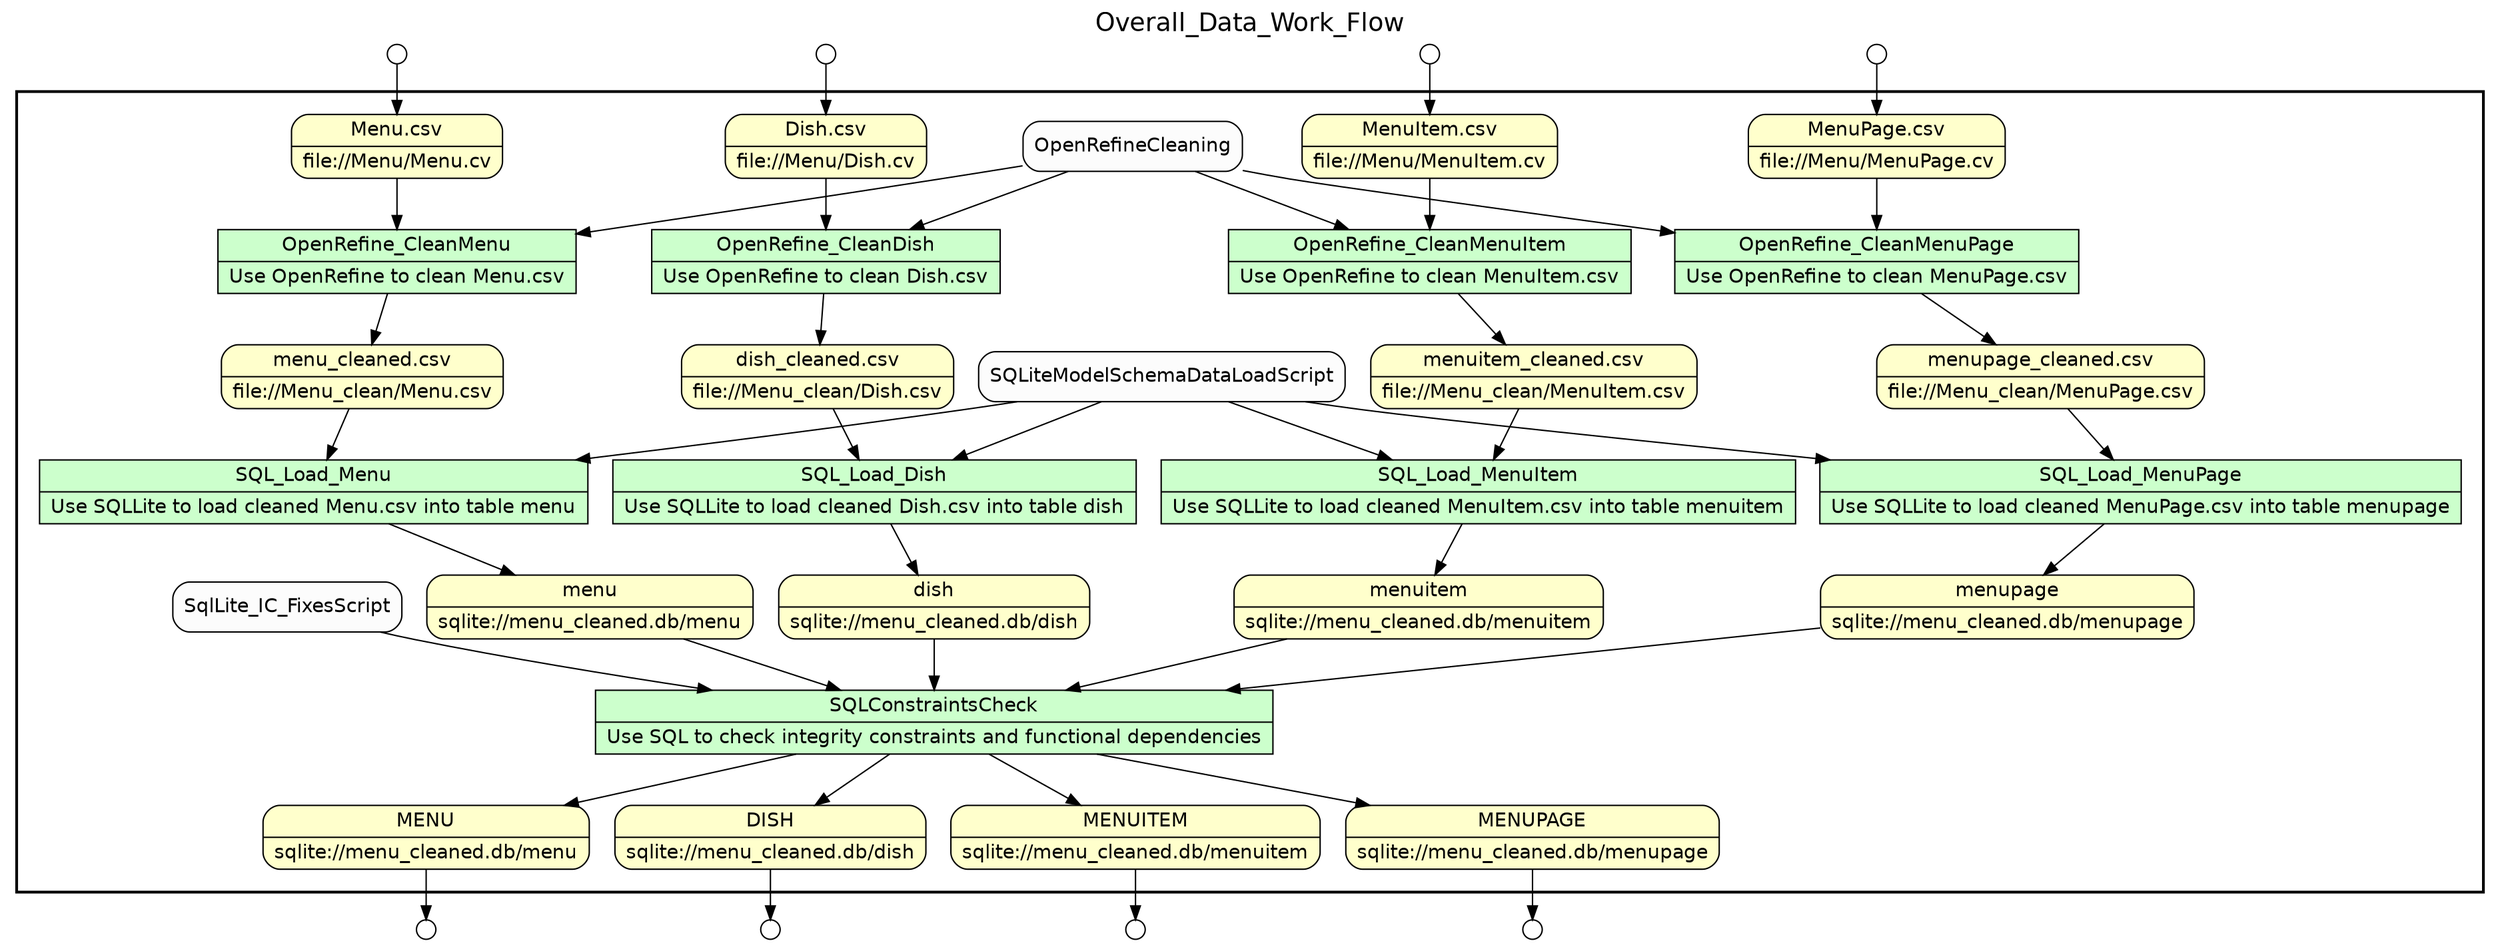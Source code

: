 
/* Start of top-level graph */
digraph Workflow {
rankdir=TB

/* Title for graph */
fontname=Helvetica; fontsize=18; labelloc=t
label=Overall_Data_Work_Flow

/* Start of double cluster for drawing box around nodes in workflow */
subgraph cluster_workflow_box_outer { label=""; color=black; penwidth=2
subgraph cluster_workflow_box_inner { label=""; penwidth=0

/* Style for nodes representing atomic programs in workflow */
node[shape=box style=filled fillcolor="#CCFFCC" peripheries=1 fontname=Helvetica]

/* Nodes representing atomic programs in workflow */
OpenRefine_CleanMenu [shape=record rankdir=LR label="{<f0> OpenRefine_CleanMenu |<f1> Use OpenRefine to clean Menu.csv}"];
OpenRefine_CleanDish [shape=record rankdir=LR label="{<f0> OpenRefine_CleanDish |<f1> Use OpenRefine to clean Dish.csv}"];
OpenRefine_CleanMenuItem [shape=record rankdir=LR label="{<f0> OpenRefine_CleanMenuItem |<f1> Use OpenRefine to clean MenuItem.csv}"];
OpenRefine_CleanMenuPage [shape=record rankdir=LR label="{<f0> OpenRefine_CleanMenuPage |<f1> Use OpenRefine to clean MenuPage.csv}"];
SQL_Load_Menu [shape=record rankdir=LR label="{<f0> SQL_Load_Menu |<f1> Use SQLLite to load cleaned Menu.csv into table menu}"];
SQL_Load_Dish [shape=record rankdir=LR label="{<f0> SQL_Load_Dish |<f1> Use SQLLite to load cleaned Dish.csv into table dish}"];
SQL_Load_MenuItem [shape=record rankdir=LR label="{<f0> SQL_Load_MenuItem |<f1> Use SQLLite to load cleaned MenuItem.csv into table menuitem}"];
SQL_Load_MenuPage [shape=record rankdir=LR label="{<f0> SQL_Load_MenuPage |<f1> Use SQLLite to load cleaned MenuPage.csv into table menupage}"];
SQLConstraintsCheck [shape=record rankdir=LR label="{<f0> SQLConstraintsCheck |<f1> Use SQL to check integrity constraints and functional dependencies}"];

/* Style for nodes representing non-parameter data channels in workflow */
node[shape=box style="rounded,filled" fillcolor="#FFFFCC" peripheries=1 fontname=Helvetica]

/* Nodes for non-parameter data channels in workflow */
"Menu.csv" [shape=record rankdir=LR label="{<f0> Menu.csv |<f1> file\://Menu/Menu.cv}"];
"Dish.csv" [shape=record rankdir=LR label="{<f0> Dish.csv |<f1> file\://Menu/Dish.cv}"];
"MenuItem.csv" [shape=record rankdir=LR label="{<f0> MenuItem.csv |<f1> file\://Menu/MenuItem.cv}"];
"MenuPage.csv" [shape=record rankdir=LR label="{<f0> MenuPage.csv |<f1> file\://Menu/MenuPage.cv}"];
"menu_cleaned.csv" [shape=record rankdir=LR label="{<f0> menu_cleaned.csv |<f1> file\://Menu_clean/Menu.csv}"];
"dish_cleaned.csv" [shape=record rankdir=LR label="{<f0> dish_cleaned.csv |<f1> file\://Menu_clean/Dish.csv}"];
"menuitem_cleaned.csv" [shape=record rankdir=LR label="{<f0> menuitem_cleaned.csv |<f1> file\://Menu_clean/MenuItem.csv}"];
"menupage_cleaned.csv" [shape=record rankdir=LR label="{<f0> menupage_cleaned.csv |<f1> file\://Menu_clean/MenuPage.csv}"];
menu [shape=record rankdir=LR label="{<f0> menu |<f1> sqlite\://menu_cleaned.db/menu}"];
dish [shape=record rankdir=LR label="{<f0> dish |<f1> sqlite\://menu_cleaned.db/dish}"];
menuitem [shape=record rankdir=LR label="{<f0> menuitem |<f1> sqlite\://menu_cleaned.db/menuitem}"];
menupage [shape=record rankdir=LR label="{<f0> menupage |<f1> sqlite\://menu_cleaned.db/menupage}"];
MENU [shape=record rankdir=LR label="{<f0> MENU |<f1> sqlite\://menu_cleaned.db/menu}"];
DISH [shape=record rankdir=LR label="{<f0> DISH |<f1> sqlite\://menu_cleaned.db/dish}"];
MENUITEM [shape=record rankdir=LR label="{<f0> MENUITEM |<f1> sqlite\://menu_cleaned.db/menuitem}"];
MENUPAGE [shape=record rankdir=LR label="{<f0> MENUPAGE |<f1> sqlite\://menu_cleaned.db/menupage}"];

/* Style for nodes representing parameter channels in workflow */
node[shape=box style="rounded,filled" fillcolor="#FCFCFC" peripheries=1 fontname=Helvetica]

/* Nodes representing parameter channels in workflow */

/* Edges representing connections between programs and channels */
OpenRefine_CleanMenu -> "menu_cleaned.csv"
"Menu.csv" -> OpenRefine_CleanMenu
OpenRefineCleaning -> OpenRefine_CleanMenu
OpenRefine_CleanDish -> "dish_cleaned.csv"
"Dish.csv" -> OpenRefine_CleanDish
OpenRefineCleaning -> OpenRefine_CleanDish
OpenRefine_CleanMenuItem -> "menuitem_cleaned.csv"
"MenuItem.csv" -> OpenRefine_CleanMenuItem
OpenRefineCleaning -> OpenRefine_CleanMenuItem
OpenRefine_CleanMenuPage -> "menupage_cleaned.csv"
"MenuPage.csv" -> OpenRefine_CleanMenuPage
OpenRefineCleaning -> OpenRefine_CleanMenuPage
SQL_Load_Menu -> menu
"menu_cleaned.csv" -> SQL_Load_Menu
SQLiteModelSchemaDataLoadScript -> SQL_Load_Menu
SQL_Load_Dish -> dish
"dish_cleaned.csv" -> SQL_Load_Dish
SQLiteModelSchemaDataLoadScript -> SQL_Load_Dish
SQL_Load_MenuItem -> menuitem
"menuitem_cleaned.csv" -> SQL_Load_MenuItem
SQLiteModelSchemaDataLoadScript -> SQL_Load_MenuItem
SQL_Load_MenuPage -> menupage
"menupage_cleaned.csv" -> SQL_Load_MenuPage
SQLiteModelSchemaDataLoadScript -> SQL_Load_MenuPage
SQLConstraintsCheck -> MENU
SQLConstraintsCheck -> DISH
SQLConstraintsCheck -> MENUITEM
SQLConstraintsCheck -> MENUPAGE
menu -> SQLConstraintsCheck
dish -> SQLConstraintsCheck
menuitem -> SQLConstraintsCheck
menupage -> SQLConstraintsCheck
SqlLite_IC_FixesScript -> SQLConstraintsCheck

/* End of double cluster for drawing box around nodes in workflow */
}}

/* Style for nodes representing workflow input ports */
node[shape=circle style="rounded,filled" fillcolor="#FFFFFF" peripheries=1 fontname=Helvetica width=0.2]

/* Nodes representing workflow input ports */
"Menu.csv_input_port" [label=""]
"Dish.csv_input_port" [label=""]
"MenuItem.csv_input_port" [label=""]
"MenuPage.csv_input_port" [label=""]

/* Style for nodes representing workflow output ports */
node[shape=circle style="rounded,filled" fillcolor="#FFFFFF" peripheries=1 fontname=Helvetica width=0.2]

/* Nodes representing workflow output ports */
MENU_output_port [label=""]
DISH_output_port [label=""]
MENUITEM_output_port [label=""]
MENUPAGE_output_port [label=""]

/* Edges from input ports to channels */
"Menu.csv_input_port" -> "Menu.csv"
"Dish.csv_input_port" -> "Dish.csv"
"MenuItem.csv_input_port" -> "MenuItem.csv"
"MenuPage.csv_input_port" -> "MenuPage.csv"

/* Edges from channels to output ports */
MENU -> MENU_output_port
DISH -> DISH_output_port
MENUITEM -> MENUITEM_output_port
MENUPAGE -> MENUPAGE_output_port

/* End of top-level graph */
}
